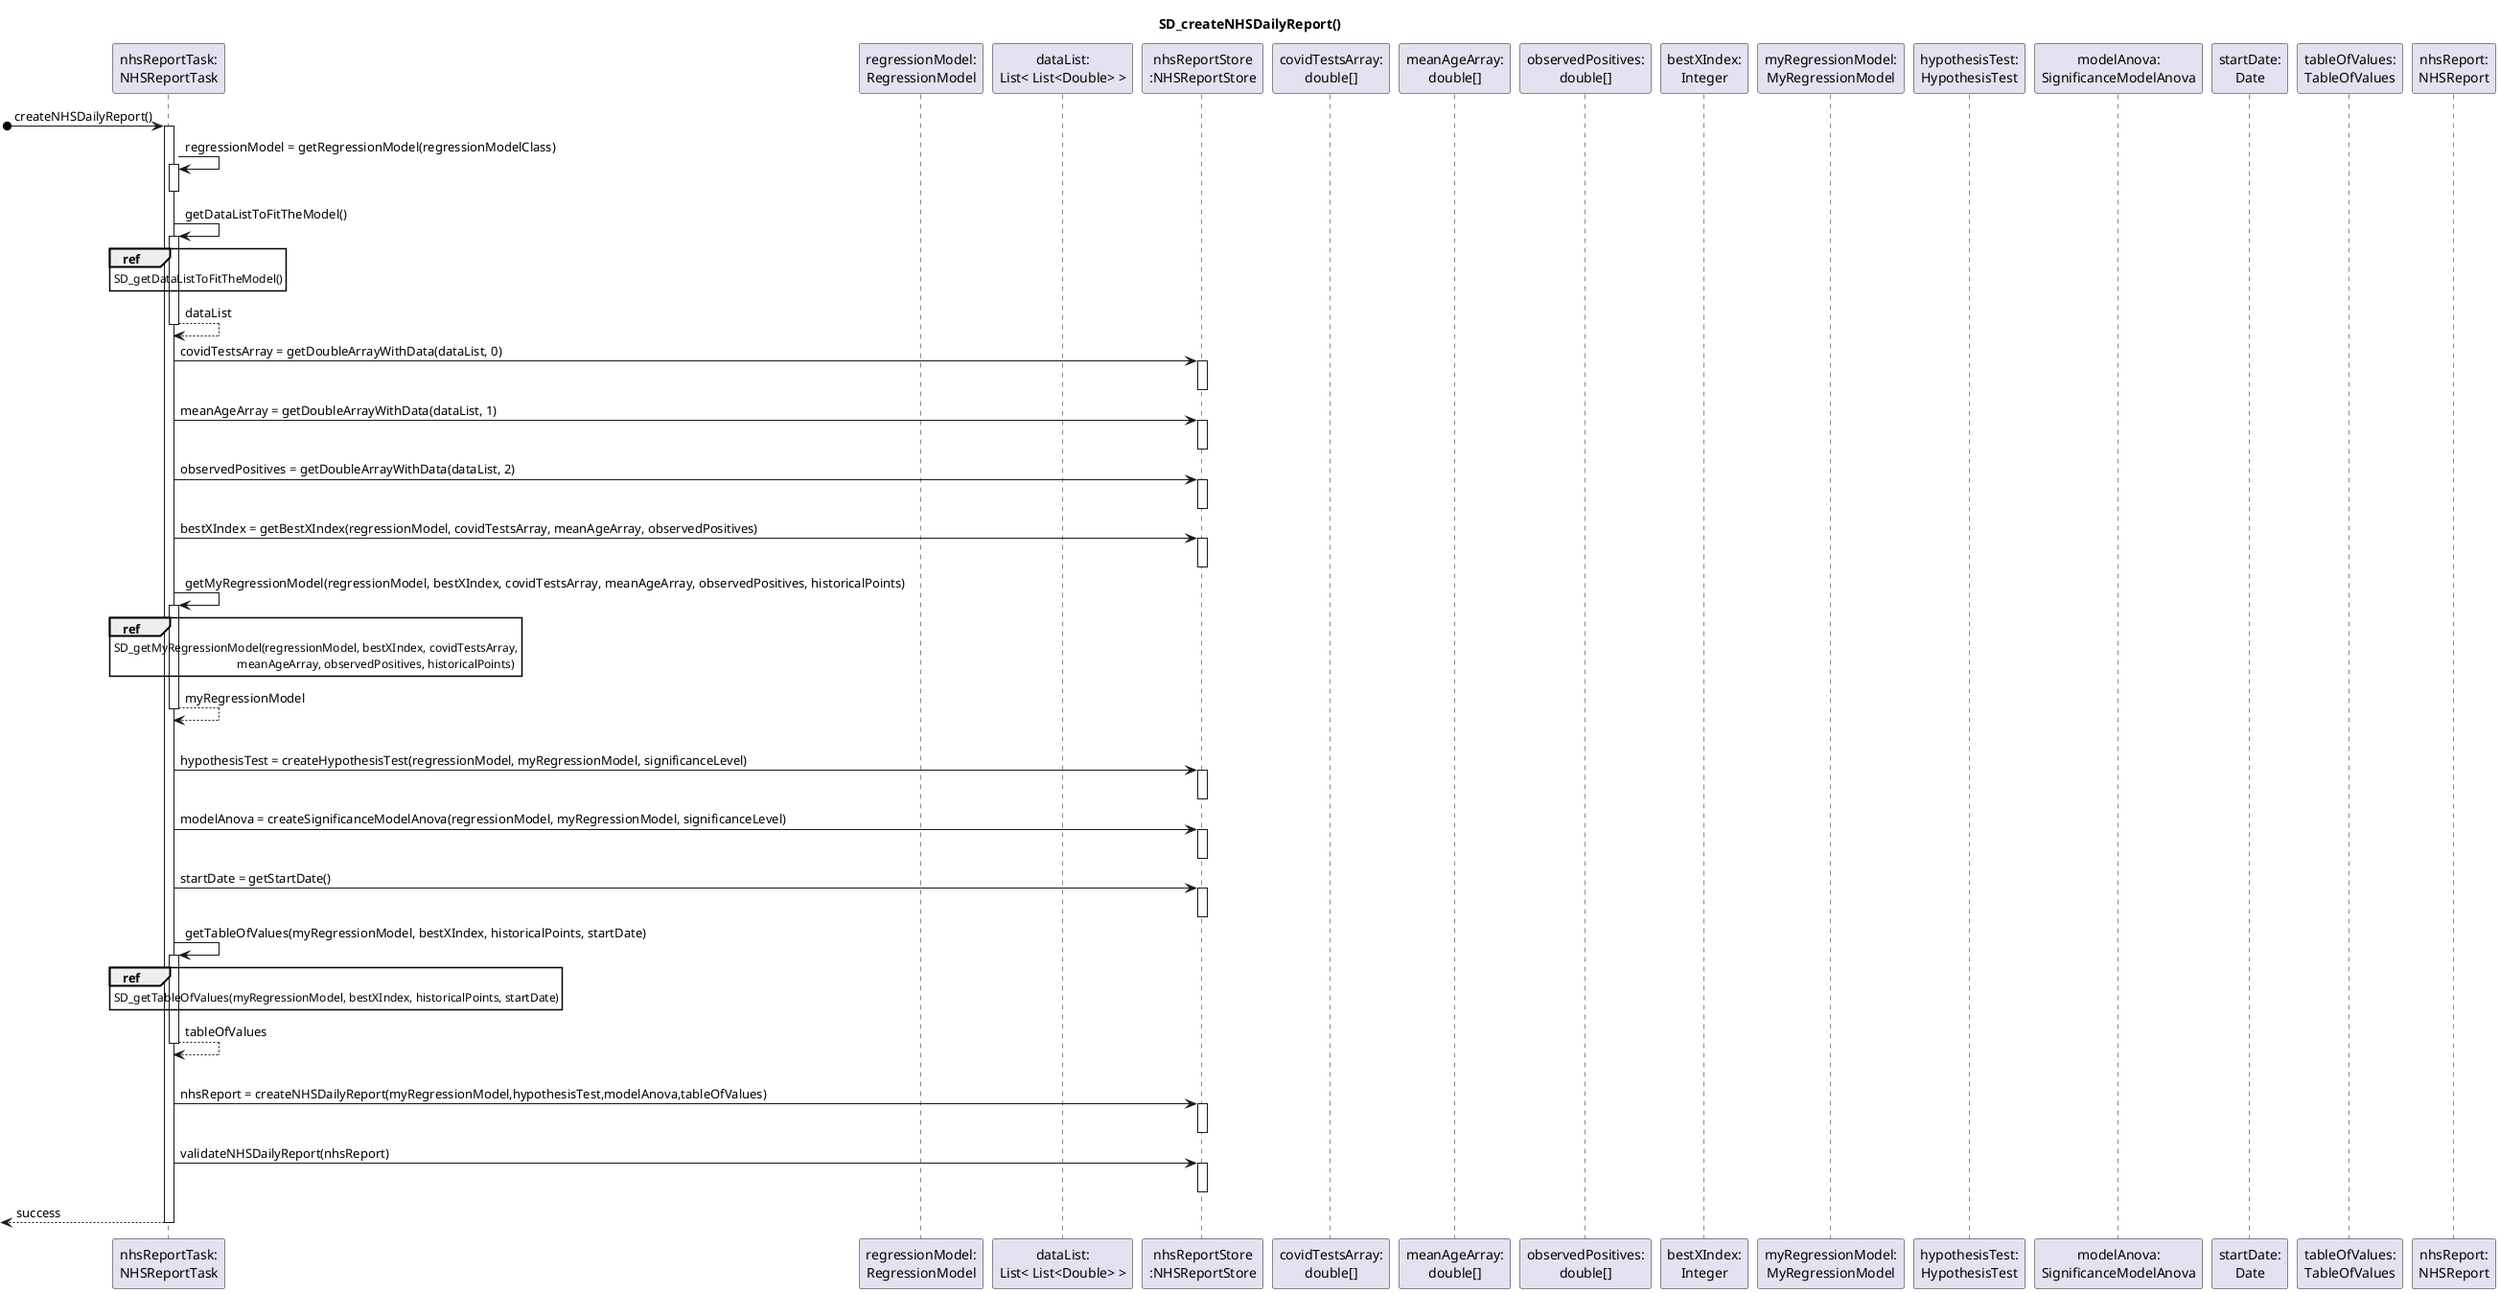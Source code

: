 @startuml

title SD_createNHSDailyReport()

participant "nhsReportTask:\nNHSReportTask" as TASK
participant "regressionModel:\nRegressionModel" as REGRESSION_MODEL
participant "dataList:\nList< List<Double> >"
participant "nhsReportStore\n:NHSReportStore" as NHS_REPORT_STORE
participant "covidTestsArray:\ndouble[]" as TESTS_ARRAY
participant "meanAgeArray:\ndouble[]" as MEAN_AGE_ARRAY
participant "observedPositives:\ndouble[]" as OBSERVED_POSITIVES_ARRAY
participant "bestXIndex:\nInteger" as BEST_X
participant "myRegressionModel:\nMyRegressionModel" as MY_REGRESSION_MODEL
participant "hypothesisTest:\nHypothesisTest" as HYPOTHESIS_TEST
participant "modelAnova:\nSignificanceModelAnova" as MODEL_ANOVA
participant "startDate:\nDate" as START_DATE
participant "tableOfValues:\nTableOfValues"
participant "nhsReport:\nNHSReport"

[o-> TASK : createNHSDailyReport()

activate TASK
TASK -> TASK : regressionModel = getRegressionModel(regressionModelClass)
activate TASK
deactivate TASK

TASK -> TASK : getDataListToFitTheModel()
activate TASK
ref over TASK
SD_getDataListToFitTheModel()
end
TASK --> TASK : dataList
deactivate TASK

TASK -> NHS_REPORT_STORE : covidTestsArray = getDoubleArrayWithData(dataList, 0)
activate NHS_REPORT_STORE
/'ref over NHS_REPORT_STORE
SD_getDoubleArrayWithData(dataList, index)
end'/
/'NHS_REPORT_STORE --> TASK : covidTestsArray'/
deactivate NHS_REPORT_STORE

TASK -> NHS_REPORT_STORE : meanAgeArray = getDoubleArrayWithData(dataList, 1)
activate NHS_REPORT_STORE
deactivate NHS_REPORT_STORE

TASK -> NHS_REPORT_STORE : observedPositives = getDoubleArrayWithData(dataList, 2)
activate NHS_REPORT_STORE
deactivate NHS_REPORT_STORE

TASK -> NHS_REPORT_STORE : bestXIndex = getBestXIndex(regressionModel, covidTestsArray, meanAgeArray, observedPositives)
activate NHS_REPORT_STORE
'TALVEZ VALE A PENA DIAGRAMA PARCIAL?
/'ref over NHS_REPORT_STORE
SD_getBestXIndex(regressionModel, covidTestsArray, meanAgeArray, observedPositives)
end'/
/'NHS_REPORT_STORE --> TASK : bestXIndex'/
deactivate NHS_REPORT_STORE

TASK -> TASK : getMyRegressionModel(regressionModel, bestXIndex, covidTestsArray, meanAgeArray, observedPositives, historicalPoints)
activate TASK
ref over TASK
SD_getMyRegressionModel(regressionModel, bestXIndex, covidTestsArray,
                                        meanAgeArray, observedPositives, historicalPoints)
end
TASK --> TASK : myRegressionModel
deactivate TASK
|||
TASK -> NHS_REPORT_STORE : hypothesisTest = createHypothesisTest(regressionModel, myRegressionModel, significanceLevel)
activate NHS_REPORT_STORE
/'ref over NHS_REPORT_STORE
SD_createHypothesisTest(regressionModel, myRegressionModel, significanceLevel)
end'/
/'NHS_REPORT_STORE --> TASK : hypothesisTest'/
deactivate NHS_REPORT_STORE

TASK -> NHS_REPORT_STORE : modelAnova = createSignificanceModelAnova(regressionModel, myRegressionModel, significanceLevel)
activate NHS_REPORT_STORE
/'ref over NHS_REPORT_STORE
SD_createSignificanceModelAnova(regressionModel, myRegressionModel, significanceLevel)
end'/
/'NHS_REPORT_STORE --> TASK : modelAnova'/
deactivate NHS_REPORT_STORE

TASK -> NHS_REPORT_STORE : startDate = getStartDate()
activate NHS_REPORT_STORE
/'ref over NHS_REPORT_STORE
SD_getStartDate()
end'/
/'NHS_REPORT_STORE --> TASK : startDate'/
deactivate NHS_REPORT_STORE

TASK -> TASK : getTableOfValues(myRegressionModel, bestXIndex, historicalPoints, startDate)
activate TASK
ref over TASK
SD_getTableOfValues(myRegressionModel, bestXIndex, historicalPoints, startDate)
end
TASK --> TASK : tableOfValues
deactivate TASK
|||
TASK -> NHS_REPORT_STORE : nhsReport = createNHSDailyReport(myRegressionModel,hypothesisTest,modelAnova,tableOfValues)
activate NHS_REPORT_STORE
/'ref over NHS_REPORT_STORE
SD_createNHSDailyReport(myRegressionModel,hypothesisTest,modelAnova,tableOfValues)
end'/
/'NHS_REPORT_STORE --> TASK : nhsReport'/
deactivate NHS_REPORT_STORE

TASK -> NHS_REPORT_STORE : validateNHSDailyReport(nhsReport)
activate NHS_REPORT_STORE
deactivate NHS_REPORT_STORE

[<-- TASK : success
deactivate TASK






@enduml